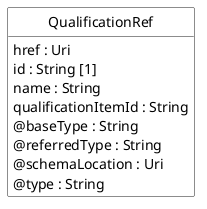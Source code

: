 @startuml
hide circle
hide methods
hide stereotype
show <<Enumeration>> stereotype
skinparam class {
   BackgroundColor<<Enumeration>> #E6F5F7
   BackgroundColor<<Ref>> #FFFFE0
   BackgroundColor<<Pivot>> #FFFFFFF
   BackgroundColor<<SimpleType>> #E2F0DA
   BackgroundColor #FCF2E3
}

class QualificationRef <<Pivot>> {
    href : Uri
    id : String [1]
    name : String
    qualificationItemId : String
    @baseType : String
    @referredType : String
    @schemaLocation : Uri
    @type : String
}


@enduml